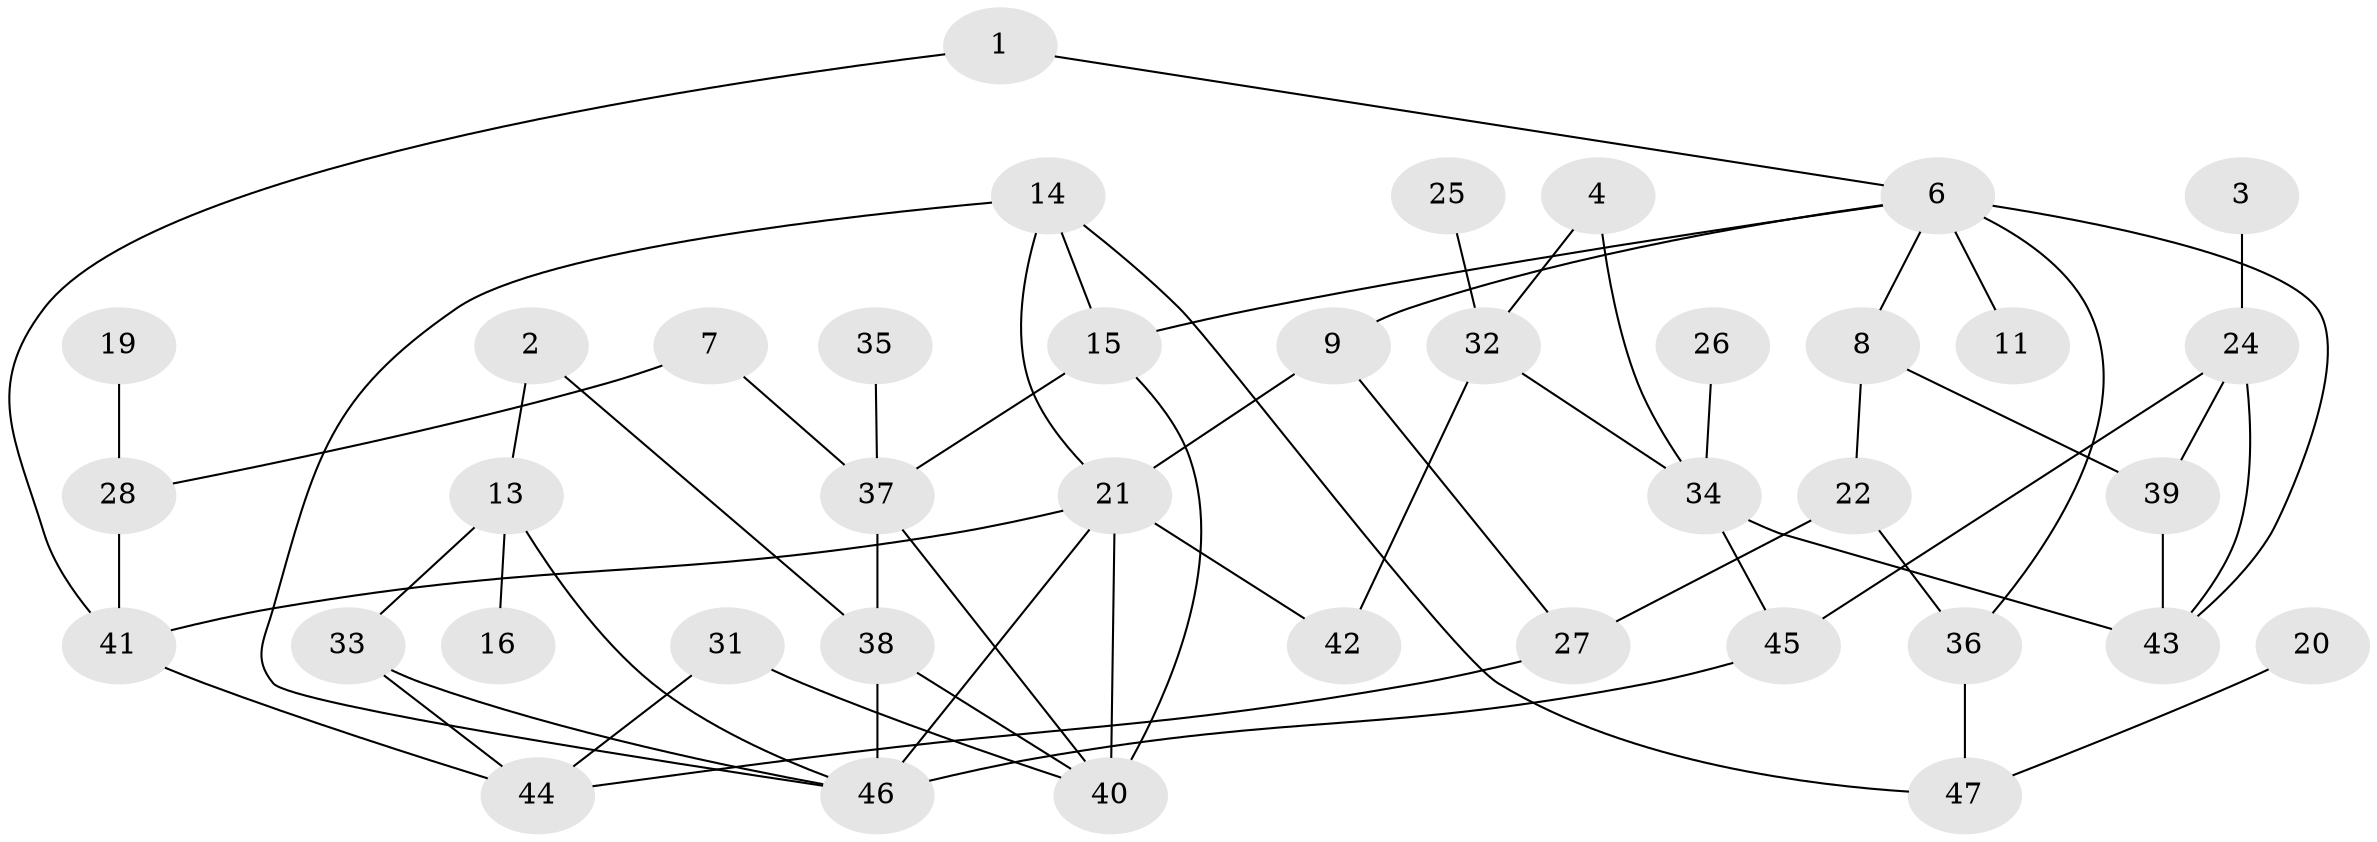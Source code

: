 // original degree distribution, {3: 0.22340425531914893, 8: 0.010638297872340425, 4: 0.1702127659574468, 2: 0.3191489361702128, 5: 0.031914893617021274, 1: 0.14893617021276595, 0: 0.07446808510638298, 6: 0.02127659574468085}
// Generated by graph-tools (version 1.1) at 2025/35/03/04/25 23:35:48]
// undirected, 39 vertices, 60 edges
graph export_dot {
  node [color=gray90,style=filled];
  1;
  2;
  3;
  4;
  6;
  7;
  8;
  9;
  11;
  13;
  14;
  15;
  16;
  19;
  20;
  21;
  22;
  24;
  25;
  26;
  27;
  28;
  31;
  32;
  33;
  34;
  35;
  36;
  37;
  38;
  39;
  40;
  41;
  42;
  43;
  44;
  45;
  46;
  47;
  1 -- 6 [weight=1.0];
  1 -- 41 [weight=1.0];
  2 -- 13 [weight=1.0];
  2 -- 38 [weight=1.0];
  3 -- 24 [weight=1.0];
  4 -- 32 [weight=1.0];
  4 -- 34 [weight=1.0];
  6 -- 8 [weight=1.0];
  6 -- 9 [weight=1.0];
  6 -- 11 [weight=1.0];
  6 -- 15 [weight=1.0];
  6 -- 36 [weight=1.0];
  6 -- 43 [weight=2.0];
  7 -- 28 [weight=1.0];
  7 -- 37 [weight=1.0];
  8 -- 22 [weight=1.0];
  8 -- 39 [weight=2.0];
  9 -- 21 [weight=1.0];
  9 -- 27 [weight=1.0];
  13 -- 16 [weight=1.0];
  13 -- 33 [weight=1.0];
  13 -- 46 [weight=1.0];
  14 -- 15 [weight=1.0];
  14 -- 21 [weight=1.0];
  14 -- 46 [weight=1.0];
  14 -- 47 [weight=1.0];
  15 -- 37 [weight=1.0];
  15 -- 40 [weight=1.0];
  19 -- 28 [weight=1.0];
  20 -- 47 [weight=1.0];
  21 -- 40 [weight=2.0];
  21 -- 41 [weight=1.0];
  21 -- 42 [weight=1.0];
  21 -- 46 [weight=1.0];
  22 -- 27 [weight=1.0];
  22 -- 36 [weight=1.0];
  24 -- 39 [weight=1.0];
  24 -- 43 [weight=1.0];
  24 -- 45 [weight=2.0];
  25 -- 32 [weight=1.0];
  26 -- 34 [weight=1.0];
  27 -- 44 [weight=1.0];
  28 -- 41 [weight=1.0];
  31 -- 40 [weight=1.0];
  31 -- 44 [weight=1.0];
  32 -- 34 [weight=1.0];
  32 -- 42 [weight=1.0];
  33 -- 44 [weight=1.0];
  33 -- 46 [weight=1.0];
  34 -- 43 [weight=1.0];
  34 -- 45 [weight=1.0];
  35 -- 37 [weight=1.0];
  36 -- 47 [weight=1.0];
  37 -- 38 [weight=1.0];
  37 -- 40 [weight=1.0];
  38 -- 40 [weight=1.0];
  38 -- 46 [weight=1.0];
  39 -- 43 [weight=3.0];
  41 -- 44 [weight=1.0];
  45 -- 46 [weight=1.0];
}
